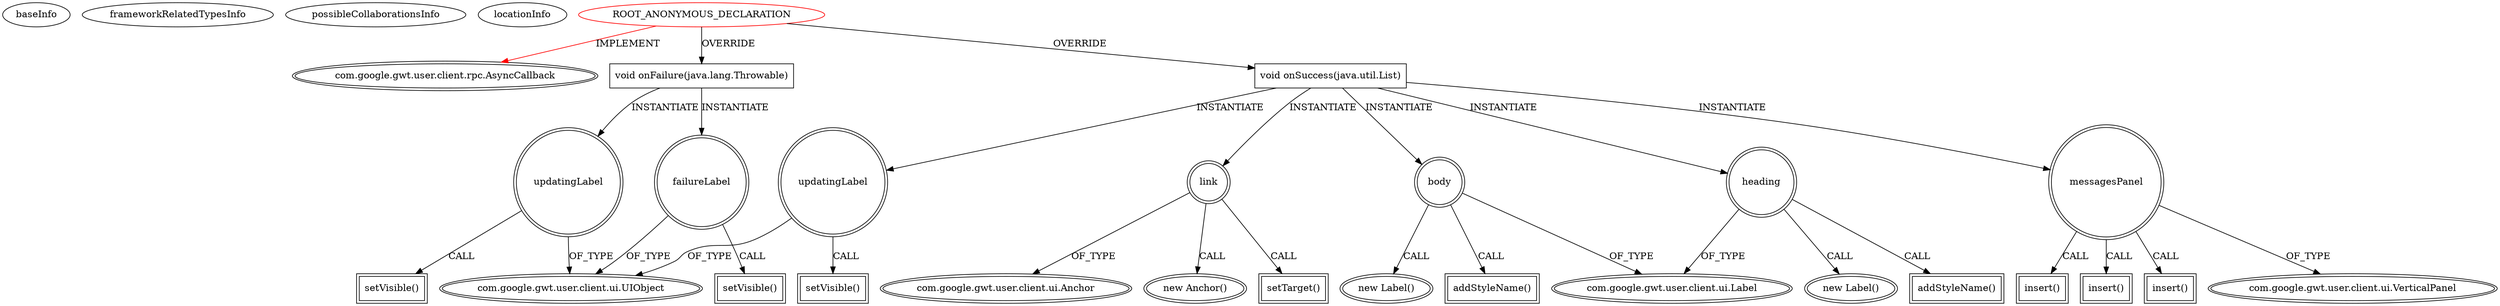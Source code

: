 digraph {
baseInfo[graphId=330,category="extension_graph",isAnonymous=true,possibleRelation=false]
frameworkRelatedTypesInfo[0="com.google.gwt.user.client.rpc.AsyncCallback"]
possibleCollaborationsInfo[]
locationInfo[projectName="Max-Hailperin-MessageBoard",filePath="/Max-Hailperin-MessageBoard/MessageBoard-master/MessageBoard/src/edu/gac/mcs270/messageboard/client/MessageBoard.java",contextSignature="void updateMessages()",graphId="330"]
0[label="ROOT_ANONYMOUS_DECLARATION",vertexType="ROOT_ANONYMOUS_DECLARATION",isFrameworkType=false,color=red]
1[label="com.google.gwt.user.client.rpc.AsyncCallback",vertexType="FRAMEWORK_INTERFACE_TYPE",isFrameworkType=true,peripheries=2]
2[label="void onFailure(java.lang.Throwable)",vertexType="OVERRIDING_METHOD_DECLARATION",isFrameworkType=false,shape=box]
3[label="updatingLabel",vertexType="VARIABLE_EXPRESION",isFrameworkType=true,peripheries=2,shape=circle]
5[label="com.google.gwt.user.client.ui.UIObject",vertexType="FRAMEWORK_CLASS_TYPE",isFrameworkType=true,peripheries=2]
4[label="setVisible()",vertexType="INSIDE_CALL",isFrameworkType=true,peripheries=2,shape=box]
6[label="failureLabel",vertexType="VARIABLE_EXPRESION",isFrameworkType=true,peripheries=2,shape=circle]
7[label="setVisible()",vertexType="INSIDE_CALL",isFrameworkType=true,peripheries=2,shape=box]
9[label="void onSuccess(java.util.List)",vertexType="OVERRIDING_METHOD_DECLARATION",isFrameworkType=false,shape=box]
10[label="updatingLabel",vertexType="VARIABLE_EXPRESION",isFrameworkType=true,peripheries=2,shape=circle]
11[label="setVisible()",vertexType="INSIDE_CALL",isFrameworkType=true,peripheries=2,shape=box]
14[label="heading",vertexType="VARIABLE_EXPRESION",isFrameworkType=true,peripheries=2,shape=circle]
15[label="com.google.gwt.user.client.ui.Label",vertexType="FRAMEWORK_CLASS_TYPE",isFrameworkType=true,peripheries=2]
13[label="new Label()",vertexType="CONSTRUCTOR_CALL",isFrameworkType=true,peripheries=2]
17[label="addStyleName()",vertexType="INSIDE_CALL",isFrameworkType=true,peripheries=2,shape=box]
18[label="messagesPanel",vertexType="VARIABLE_EXPRESION",isFrameworkType=true,peripheries=2,shape=circle]
20[label="com.google.gwt.user.client.ui.VerticalPanel",vertexType="FRAMEWORK_CLASS_TYPE",isFrameworkType=true,peripheries=2]
19[label="insert()",vertexType="INSIDE_CALL",isFrameworkType=true,peripheries=2,shape=box]
22[label="link",vertexType="VARIABLE_EXPRESION",isFrameworkType=true,peripheries=2,shape=circle]
23[label="com.google.gwt.user.client.ui.Anchor",vertexType="FRAMEWORK_CLASS_TYPE",isFrameworkType=true,peripheries=2]
21[label="new Anchor()",vertexType="CONSTRUCTOR_CALL",isFrameworkType=true,peripheries=2]
25[label="setTarget()",vertexType="INSIDE_CALL",isFrameworkType=true,peripheries=2,shape=box]
27[label="insert()",vertexType="INSIDE_CALL",isFrameworkType=true,peripheries=2,shape=box]
29[label="body",vertexType="VARIABLE_EXPRESION",isFrameworkType=true,peripheries=2,shape=circle]
28[label="new Label()",vertexType="CONSTRUCTOR_CALL",isFrameworkType=true,peripheries=2]
32[label="addStyleName()",vertexType="INSIDE_CALL",isFrameworkType=true,peripheries=2,shape=box]
34[label="insert()",vertexType="INSIDE_CALL",isFrameworkType=true,peripheries=2,shape=box]
0->1[label="IMPLEMENT",color=red]
0->2[label="OVERRIDE"]
2->3[label="INSTANTIATE"]
3->5[label="OF_TYPE"]
3->4[label="CALL"]
2->6[label="INSTANTIATE"]
6->5[label="OF_TYPE"]
6->7[label="CALL"]
0->9[label="OVERRIDE"]
9->10[label="INSTANTIATE"]
10->5[label="OF_TYPE"]
10->11[label="CALL"]
9->14[label="INSTANTIATE"]
14->15[label="OF_TYPE"]
14->13[label="CALL"]
14->17[label="CALL"]
9->18[label="INSTANTIATE"]
18->20[label="OF_TYPE"]
18->19[label="CALL"]
9->22[label="INSTANTIATE"]
22->23[label="OF_TYPE"]
22->21[label="CALL"]
22->25[label="CALL"]
18->27[label="CALL"]
9->29[label="INSTANTIATE"]
29->15[label="OF_TYPE"]
29->28[label="CALL"]
29->32[label="CALL"]
18->34[label="CALL"]
}
